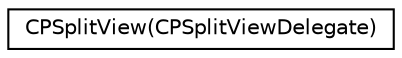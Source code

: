 digraph "Graphical Class Hierarchy"
{
  edge [fontname="Helvetica",fontsize="10",labelfontname="Helvetica",labelfontsize="10"];
  node [fontname="Helvetica",fontsize="10",shape=record];
  rankdir="LR";
  Node1 [label="CPSplitView(CPSplitViewDelegate)",height=0.2,width=0.4,color="black", fillcolor="white", style="filled",URL="$category_c_p_split_view_07_c_p_split_view_delegate_08.html"];
}
